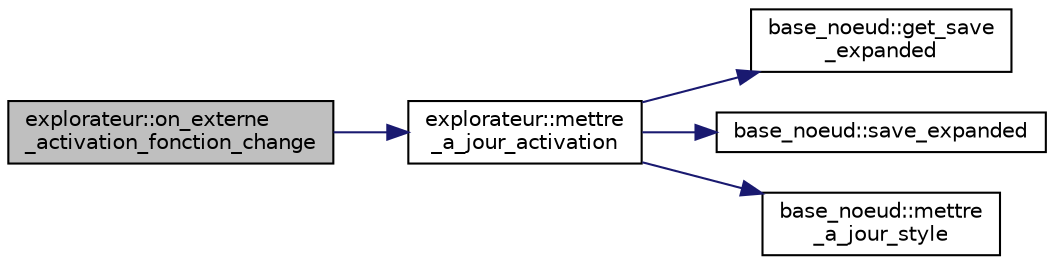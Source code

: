 digraph "explorateur::on_externe_activation_fonction_change"
{
  edge [fontname="Helvetica",fontsize="10",labelfontname="Helvetica",labelfontsize="10"];
  node [fontname="Helvetica",fontsize="10",shape=record];
  rankdir="LR";
  Node947 [label="explorateur::on_externe\l_activation_fonction_change",height=0.2,width=0.4,color="black", fillcolor="grey75", style="filled", fontcolor="black"];
  Node947 -> Node948 [color="midnightblue",fontsize="10",style="solid",fontname="Helvetica"];
  Node948 [label="explorateur::mettre\l_a_jour_activation",height=0.2,width=0.4,color="black", fillcolor="white", style="filled",URL="$classexplorateur.html#a1c0d1a2f970f2b4d9560f33f74030f7a",tooltip="Met à jour l&#39;activation d&#39;un noeud. "];
  Node948 -> Node949 [color="midnightblue",fontsize="10",style="solid",fontname="Helvetica"];
  Node949 [label="base_noeud::get_save\l_expanded",height=0.2,width=0.4,color="black", fillcolor="white", style="filled",URL="$classbase__noeud.html#a32dabd19461a1e4db86b6e1c79bf9cbc",tooltip="Retourne l&#39;état d&#39;expansion sauvegardé avant le compactage automatique. "];
  Node948 -> Node950 [color="midnightblue",fontsize="10",style="solid",fontname="Helvetica"];
  Node950 [label="base_noeud::save_expanded",height=0.2,width=0.4,color="black", fillcolor="white", style="filled",URL="$classbase__noeud.html#a5fe905edcc9ff83f21a5d324c8a21bda",tooltip="Sauvegarde l&#39;état d&#39;expansion. "];
  Node948 -> Node951 [color="midnightblue",fontsize="10",style="solid",fontname="Helvetica"];
  Node951 [label="base_noeud::mettre\l_a_jour_style",height=0.2,width=0.4,color="black", fillcolor="white", style="filled",URL="$classbase__noeud.html#a12165cb731bfc08c958ccabad752d092",tooltip="Met à jour le style du noeud. "];
}

